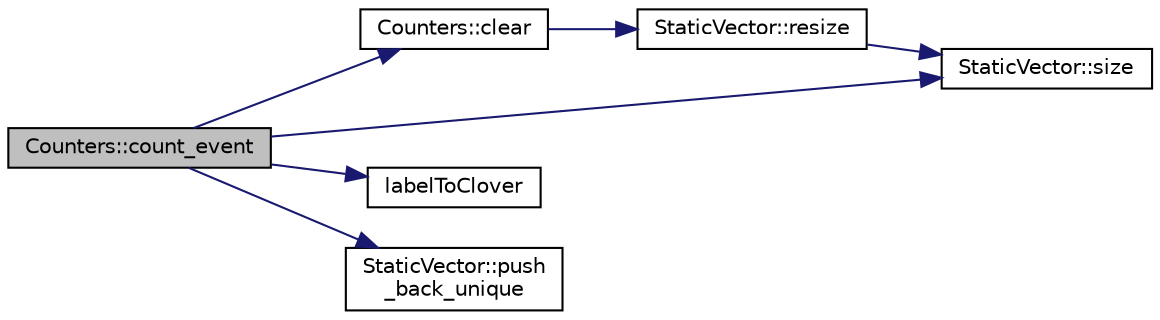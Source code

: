 digraph "Counters::count_event"
{
 // LATEX_PDF_SIZE
  edge [fontname="Helvetica",fontsize="10",labelfontname="Helvetica",labelfontsize="10"];
  node [fontname="Helvetica",fontsize="10",shape=record];
  rankdir="LR";
  Node1 [label="Counters::count_event",height=0.2,width=0.4,color="black", fillcolor="grey75", style="filled", fontcolor="black",tooltip=" "];
  Node1 -> Node2 [color="midnightblue",fontsize="10",style="solid",fontname="Helvetica"];
  Node2 [label="Counters::clear",height=0.2,width=0.4,color="black", fillcolor="white", style="filled",URL="$class_counters.html#ada46b45bb45210aad28a4ebbd23f98f8",tooltip=" "];
  Node2 -> Node3 [color="midnightblue",fontsize="10",style="solid",fontname="Helvetica"];
  Node3 [label="StaticVector::resize",height=0.2,width=0.4,color="black", fillcolor="white", style="filled",URL="$class_static_vector.html#a98db043672c19cb73870db3cd7a2685e",tooltip=" "];
  Node3 -> Node4 [color="midnightblue",fontsize="10",style="solid",fontname="Helvetica"];
  Node4 [label="StaticVector::size",height=0.2,width=0.4,color="black", fillcolor="white", style="filled",URL="$class_static_vector.html#af9420302bfdf7b76855fce475105226a",tooltip=" "];
  Node1 -> Node5 [color="midnightblue",fontsize="10",style="solid",fontname="Helvetica"];
  Node5 [label="labelToClover",height=0.2,width=0.4,color="black", fillcolor="white", style="filled",URL="$_detectors_8hpp.html#a3a1bcbd4bbbca2cbdb4f56be34610256",tooltip=" "];
  Node1 -> Node6 [color="midnightblue",fontsize="10",style="solid",fontname="Helvetica"];
  Node6 [label="StaticVector::push\l_back_unique",height=0.2,width=0.4,color="black", fillcolor="white", style="filled",URL="$class_static_vector.html#a8f7771c0283c2b2e75b02cef0ba0fce7",tooltip=" "];
  Node1 -> Node4 [color="midnightblue",fontsize="10",style="solid",fontname="Helvetica"];
}
